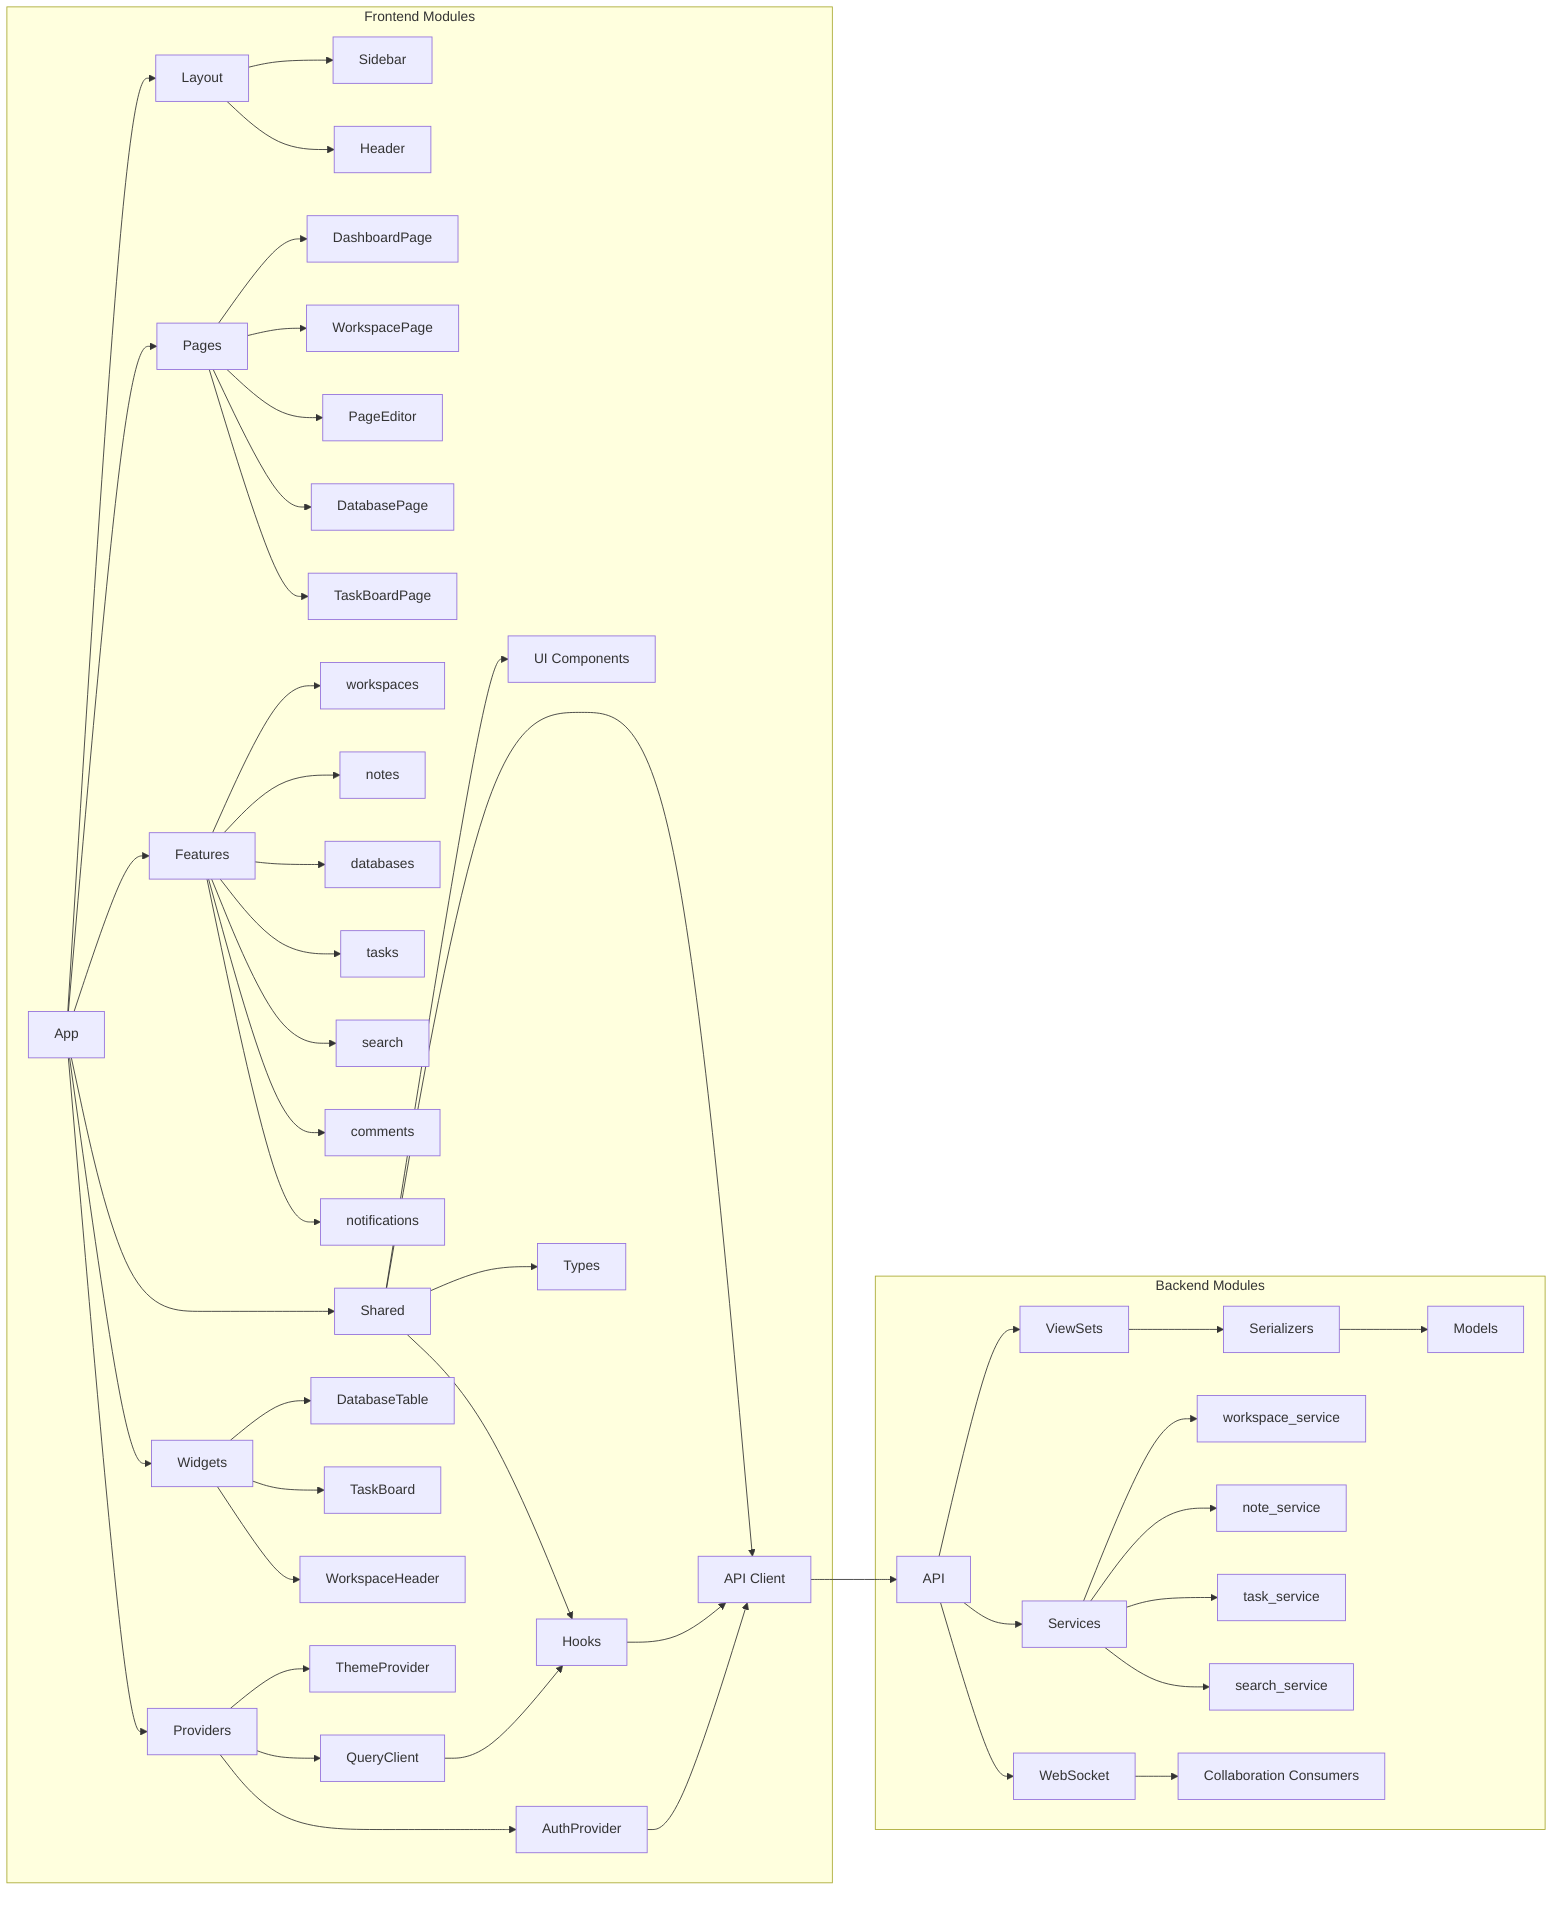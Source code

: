 graph LR
    subgraph "Frontend Modules"
        A[App] --> B[Layout]
        B --> C[Sidebar]
        B --> D[Header]
        
        A --> E[Pages]
        E --> F[DashboardPage]
        E --> G[WorkspacePage]
        E --> H[PageEditor]
        E --> I[DatabasePage]
        E --> J[TaskBoardPage]
        
        A --> K[Features]
        K --> L[workspaces]
        K --> M[notes]
        K --> N[databases]
        K --> O[tasks]
        K --> P[search]
        K --> Q[comments]
        K --> R[notifications]
        
        A --> S[Shared]
        S --> T[UI Components]
        S --> U[Hooks]
        S --> V[API Client]
        S --> W[Types]
        
        A --> X[Widgets]
        X --> Y[DatabaseTable]
        X --> Z[TaskBoard]
        X --> AA[WorkspaceHeader]
        
        A --> BB[Providers]
        BB --> CC[AuthProvider]
        BB --> DD[ThemeProvider]
        BB --> EE[QueryClient]
    end
    
    subgraph "Backend Modules"
        FF[API] --> GG[ViewSets]
        GG --> HH[Serializers]
        HH --> II[Models]
        
        FF --> JJ[Services]
        JJ --> KK[workspace_service]
        JJ --> LL[note_service]
        JJ --> MM[task_service]
        JJ --> NN[search_service]
        
        FF --> OO[WebSocket]
        OO --> PP[Collaboration Consumers]
    end
    
    V --> FF
    U --> V
    CC --> V
    EE --> U